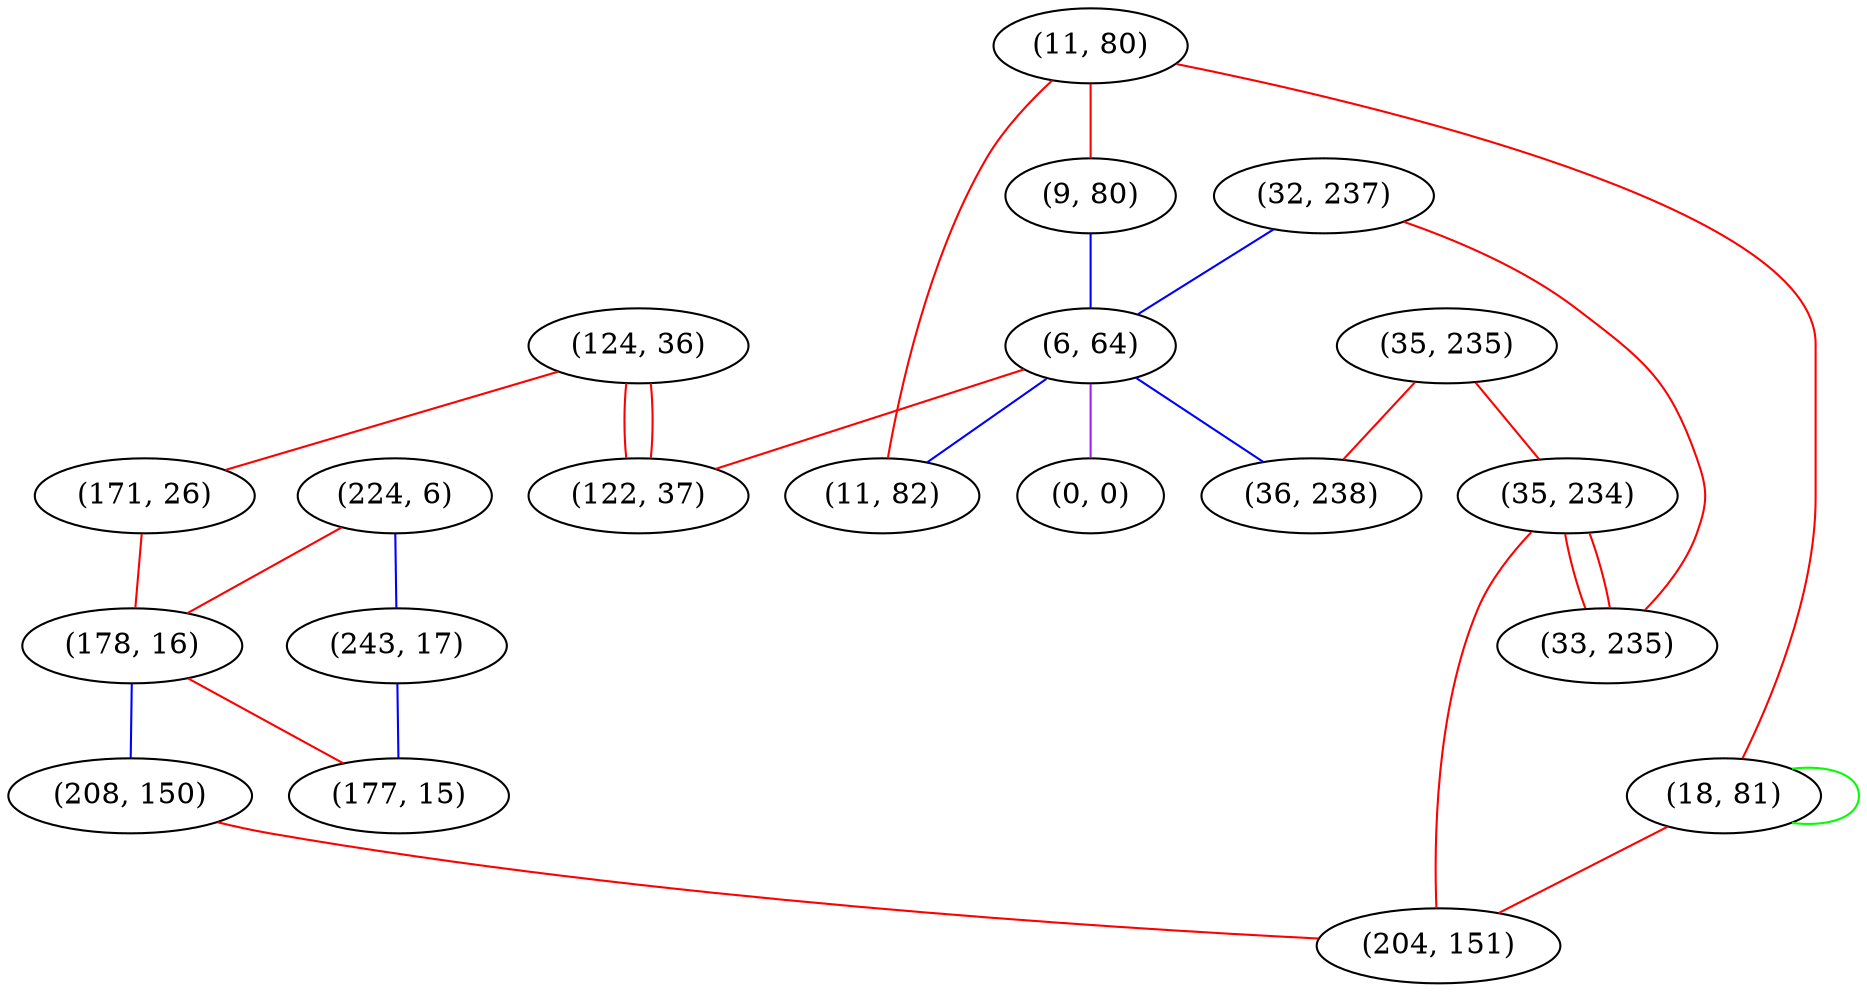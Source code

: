 graph "" {
"(11, 80)";
"(124, 36)";
"(224, 6)";
"(35, 235)";
"(35, 234)";
"(243, 17)";
"(32, 237)";
"(171, 26)";
"(9, 80)";
"(6, 64)";
"(178, 16)";
"(122, 37)";
"(0, 0)";
"(208, 150)";
"(18, 81)";
"(36, 238)";
"(11, 82)";
"(33, 235)";
"(204, 151)";
"(177, 15)";
"(11, 80)" -- "(9, 80)"  [color=red, key=0, weight=1];
"(11, 80)" -- "(11, 82)"  [color=red, key=0, weight=1];
"(11, 80)" -- "(18, 81)"  [color=red, key=0, weight=1];
"(124, 36)" -- "(122, 37)"  [color=red, key=0, weight=1];
"(124, 36)" -- "(122, 37)"  [color=red, key=1, weight=1];
"(124, 36)" -- "(171, 26)"  [color=red, key=0, weight=1];
"(224, 6)" -- "(178, 16)"  [color=red, key=0, weight=1];
"(224, 6)" -- "(243, 17)"  [color=blue, key=0, weight=3];
"(35, 235)" -- "(35, 234)"  [color=red, key=0, weight=1];
"(35, 235)" -- "(36, 238)"  [color=red, key=0, weight=1];
"(35, 234)" -- "(204, 151)"  [color=red, key=0, weight=1];
"(35, 234)" -- "(33, 235)"  [color=red, key=0, weight=1];
"(35, 234)" -- "(33, 235)"  [color=red, key=1, weight=1];
"(243, 17)" -- "(177, 15)"  [color=blue, key=0, weight=3];
"(32, 237)" -- "(33, 235)"  [color=red, key=0, weight=1];
"(32, 237)" -- "(6, 64)"  [color=blue, key=0, weight=3];
"(171, 26)" -- "(178, 16)"  [color=red, key=0, weight=1];
"(9, 80)" -- "(6, 64)"  [color=blue, key=0, weight=3];
"(6, 64)" -- "(0, 0)"  [color=purple, key=0, weight=4];
"(6, 64)" -- "(36, 238)"  [color=blue, key=0, weight=3];
"(6, 64)" -- "(122, 37)"  [color=red, key=0, weight=1];
"(6, 64)" -- "(11, 82)"  [color=blue, key=0, weight=3];
"(178, 16)" -- "(208, 150)"  [color=blue, key=0, weight=3];
"(178, 16)" -- "(177, 15)"  [color=red, key=0, weight=1];
"(208, 150)" -- "(204, 151)"  [color=red, key=0, weight=1];
"(18, 81)" -- "(204, 151)"  [color=red, key=0, weight=1];
"(18, 81)" -- "(18, 81)"  [color=green, key=0, weight=2];
}
